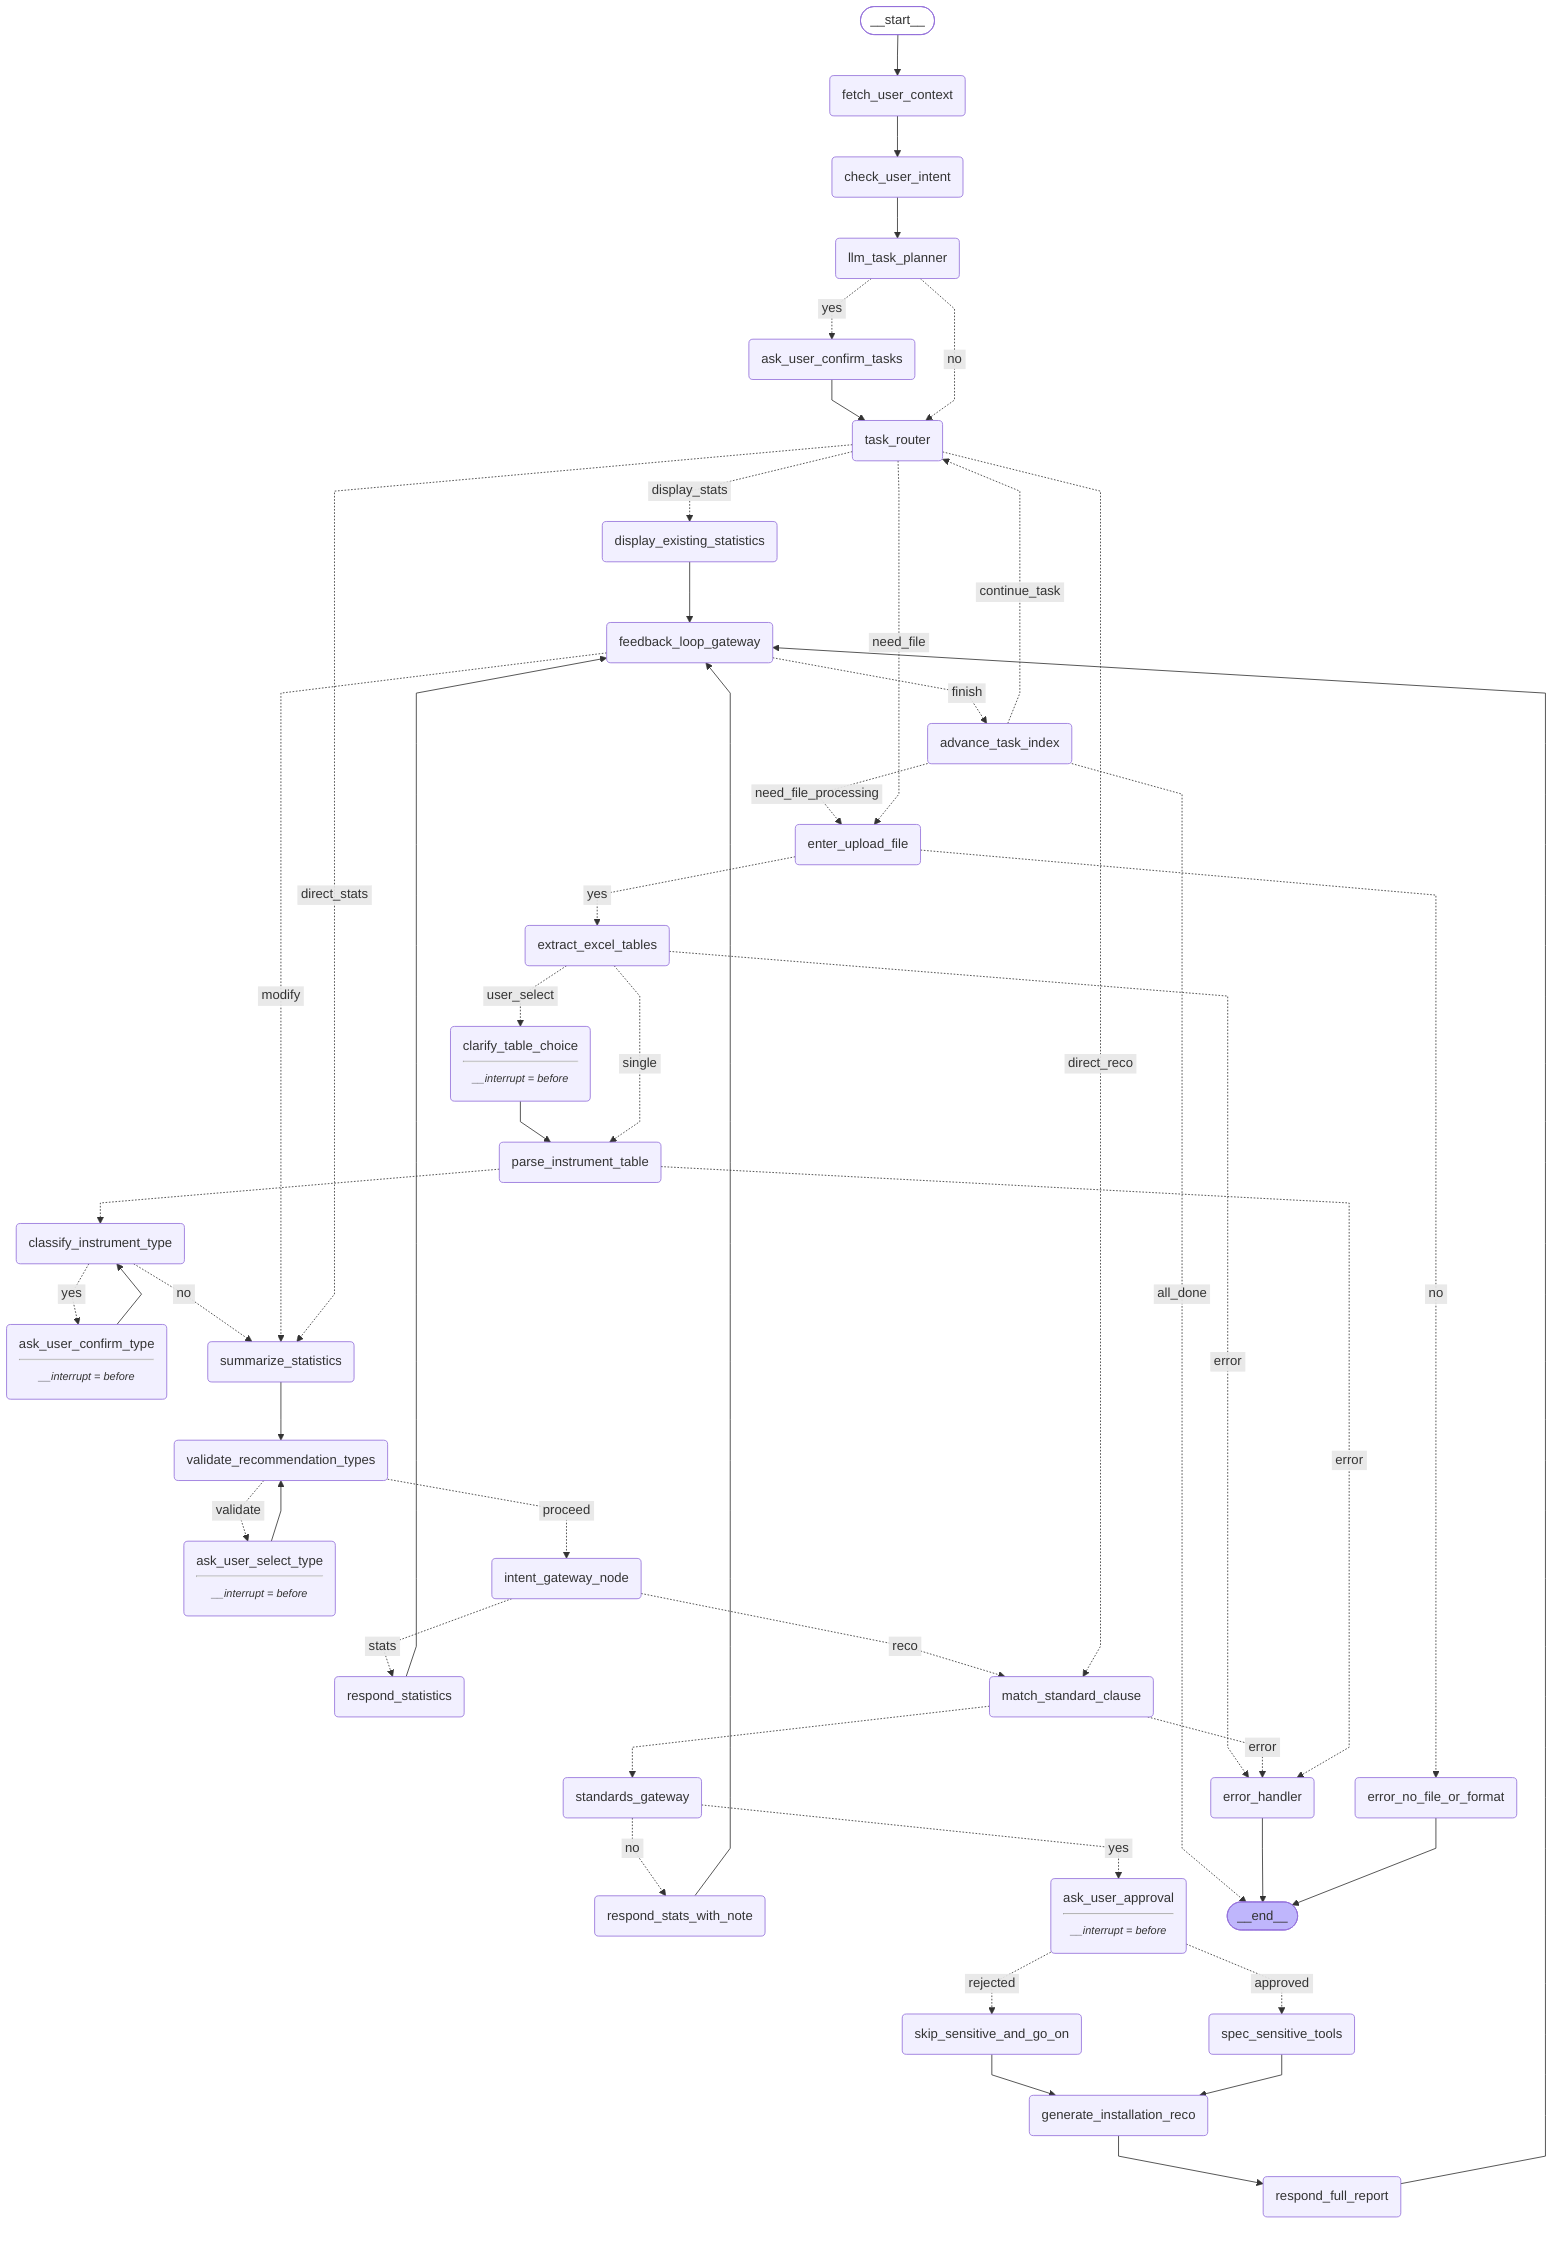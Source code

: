 ---
config:
  flowchart:
    curve: linear
---
graph TD;
	__start__([<p>__start__</p>]):::first
	fetch_user_context(fetch_user_context)
	llm_task_planner(llm_task_planner)
	ask_user_confirm_tasks(ask_user_confirm_tasks)
	task_router(task_router)
	enter_upload_file(enter_upload_file)
	error_no_file_or_format(error_no_file_or_format)
	extract_excel_tables(extract_excel_tables)
	clarify_table_choice(clarify_table_choice<hr/><small><em>__interrupt = before</em></small>)
	parse_instrument_table(parse_instrument_table)
	classify_instrument_type(classify_instrument_type)
	ask_user_confirm_type(ask_user_confirm_type<hr/><small><em>__interrupt = before</em></small>)
	summarize_statistics(summarize_statistics)
	validate_recommendation_types(validate_recommendation_types)
	ask_user_select_type(ask_user_select_type<hr/><small><em>__interrupt = before</em></small>)
	check_user_intent(check_user_intent)
	respond_statistics(respond_statistics)
	display_existing_statistics(display_existing_statistics)
	match_standard_clause(match_standard_clause)
	standards_gateway(standards_gateway)
	respond_stats_with_note(respond_stats_with_note)
	ask_user_approval(ask_user_approval<hr/><small><em>__interrupt = before</em></small>)
	spec_sensitive_tools(spec_sensitive_tools)
	skip_sensitive_and_go_on(skip_sensitive_and_go_on)
	generate_installation_reco(generate_installation_reco)
	respond_full_report(respond_full_report)
	feedback_loop_gateway(feedback_loop_gateway)
	advance_task_index(advance_task_index)
	error_handler(error_handler)
	intent_gateway_node(intent_gateway_node)
	__end__([<p>__end__</p>]):::last
	__start__ --> fetch_user_context;
	advance_task_index -. &nbsp;all_done&nbsp; .-> __end__;
	advance_task_index -. &nbsp;need_file_processing&nbsp; .-> enter_upload_file;
	advance_task_index -. &nbsp;continue_task&nbsp; .-> task_router;
	ask_user_approval -. &nbsp;rejected&nbsp; .-> skip_sensitive_and_go_on;
	ask_user_approval -. &nbsp;approved&nbsp; .-> spec_sensitive_tools;
	ask_user_confirm_tasks --> task_router;
	ask_user_confirm_type --> classify_instrument_type;
	ask_user_select_type --> validate_recommendation_types;
	check_user_intent --> llm_task_planner;
	clarify_table_choice --> parse_instrument_table;
	classify_instrument_type -. &nbsp;yes&nbsp; .-> ask_user_confirm_type;
	classify_instrument_type -. &nbsp;no&nbsp; .-> summarize_statistics;
	display_existing_statistics --> feedback_loop_gateway;
	enter_upload_file -. &nbsp;no&nbsp; .-> error_no_file_or_format;
	enter_upload_file -. &nbsp;yes&nbsp; .-> extract_excel_tables;
	extract_excel_tables -. &nbsp;user_select&nbsp; .-> clarify_table_choice;
	extract_excel_tables -. &nbsp;error&nbsp; .-> error_handler;
	extract_excel_tables -. &nbsp;single&nbsp; .-> parse_instrument_table;
	feedback_loop_gateway -. &nbsp;finish&nbsp; .-> advance_task_index;
	feedback_loop_gateway -. &nbsp;modify&nbsp; .-> summarize_statistics;
	fetch_user_context --> check_user_intent;
	generate_installation_reco --> respond_full_report;
	intent_gateway_node -. &nbsp;reco&nbsp; .-> match_standard_clause;
	intent_gateway_node -. &nbsp;stats&nbsp; .-> respond_statistics;
	llm_task_planner -. &nbsp;yes&nbsp; .-> ask_user_confirm_tasks;
	llm_task_planner -. &nbsp;no&nbsp; .-> task_router;
	match_standard_clause -. &nbsp;error&nbsp; .-> error_handler;
	match_standard_clause -.-> standards_gateway;
	parse_instrument_table -.-> classify_instrument_type;
	parse_instrument_table -. &nbsp;error&nbsp; .-> error_handler;
	respond_full_report --> feedback_loop_gateway;
	respond_statistics --> feedback_loop_gateway;
	respond_stats_with_note --> feedback_loop_gateway;
	skip_sensitive_and_go_on --> generate_installation_reco;
	spec_sensitive_tools --> generate_installation_reco;
	standards_gateway -. &nbsp;yes&nbsp; .-> ask_user_approval;
	standards_gateway -. &nbsp;no&nbsp; .-> respond_stats_with_note;
	summarize_statistics --> validate_recommendation_types;
	task_router -. &nbsp;display_stats&nbsp; .-> display_existing_statistics;
	task_router -. &nbsp;need_file&nbsp; .-> enter_upload_file;
	task_router -. &nbsp;direct_reco&nbsp; .-> match_standard_clause;
	task_router -. &nbsp;direct_stats&nbsp; .-> summarize_statistics;
	validate_recommendation_types -. &nbsp;validate&nbsp; .-> ask_user_select_type;
	validate_recommendation_types -. &nbsp;proceed&nbsp; .-> intent_gateway_node;
	error_handler --> __end__;
	error_no_file_or_format --> __end__;
	classDef default fill:#f2f0ff,line-height:1.2
	classDef first fill-opacity:0
	classDef last fill:#bfb6fc
